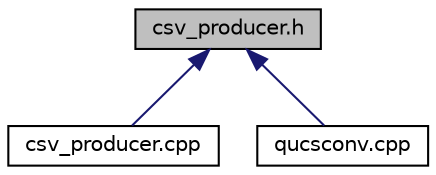 digraph G
{
  edge [fontname="Helvetica",fontsize="10",labelfontname="Helvetica",labelfontsize="10"];
  node [fontname="Helvetica",fontsize="10",shape=record];
  Node1 [label="csv_producer.h",height=0.2,width=0.4,color="black", fillcolor="grey75", style="filled" fontcolor="black"];
  Node1 -> Node2 [dir="back",color="midnightblue",fontsize="10",style="solid",fontname="Helvetica"];
  Node2 [label="csv_producer.cpp",height=0.2,width=0.4,color="black", fillcolor="white", style="filled",URL="$csv__producer_8cpp.html"];
  Node1 -> Node3 [dir="back",color="midnightblue",fontsize="10",style="solid",fontname="Helvetica"];
  Node3 [label="qucsconv.cpp",height=0.2,width=0.4,color="black", fillcolor="white", style="filled",URL="$qucsconv_8cpp.html"];
}
